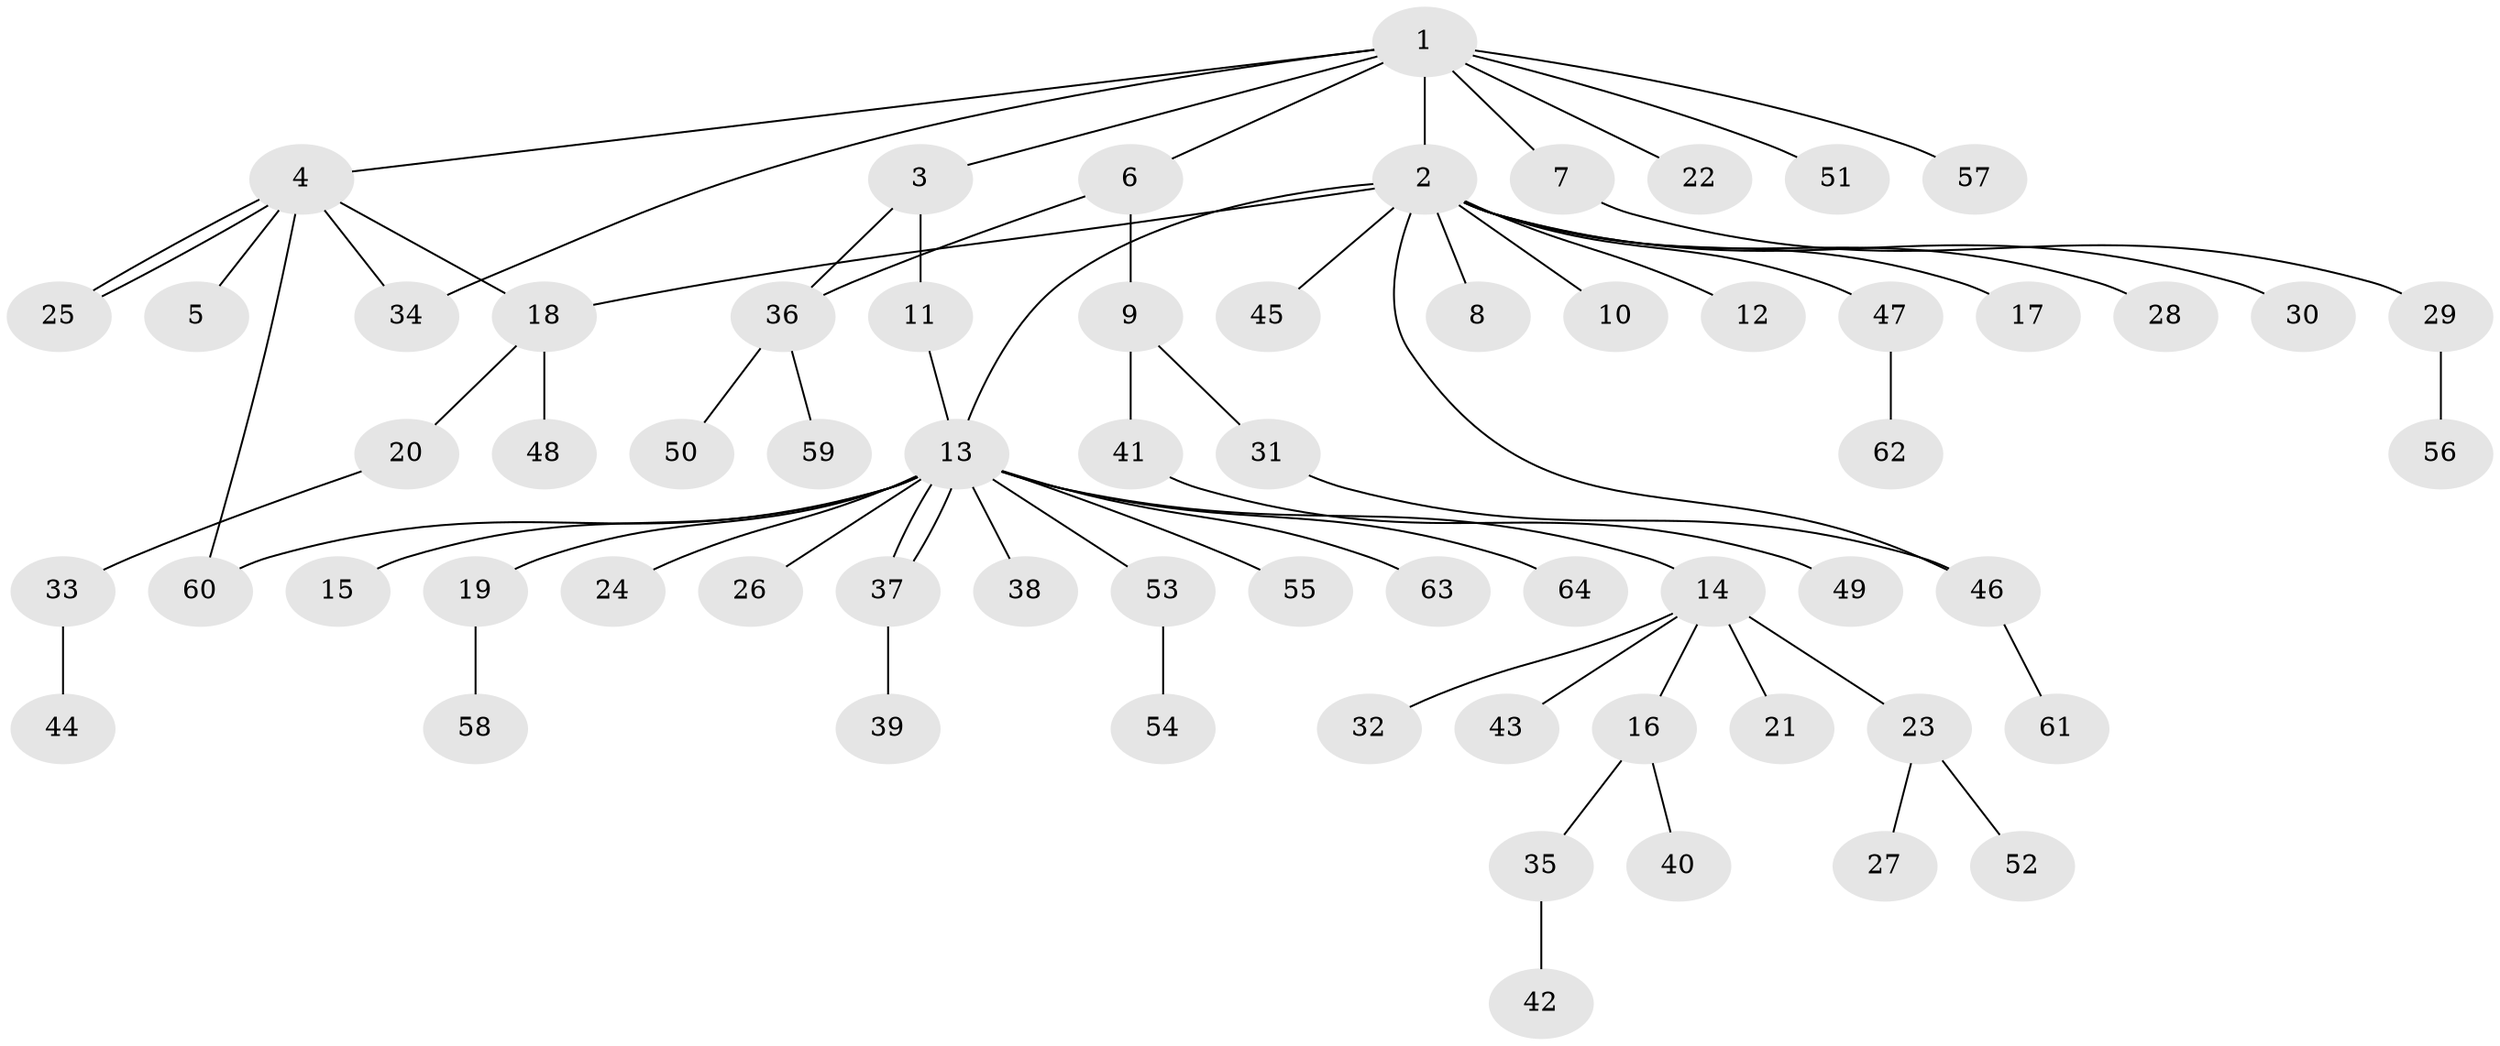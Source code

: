 // coarse degree distribution, {1: 0.5897435897435898, 10: 0.02564102564102564, 3: 0.10256410256410256, 5: 0.02564102564102564, 4: 0.02564102564102564, 2: 0.1794871794871795, 6: 0.02564102564102564, 12: 0.02564102564102564}
// Generated by graph-tools (version 1.1) at 2025/36/03/04/25 23:36:50]
// undirected, 64 vertices, 71 edges
graph export_dot {
  node [color=gray90,style=filled];
  1;
  2;
  3;
  4;
  5;
  6;
  7;
  8;
  9;
  10;
  11;
  12;
  13;
  14;
  15;
  16;
  17;
  18;
  19;
  20;
  21;
  22;
  23;
  24;
  25;
  26;
  27;
  28;
  29;
  30;
  31;
  32;
  33;
  34;
  35;
  36;
  37;
  38;
  39;
  40;
  41;
  42;
  43;
  44;
  45;
  46;
  47;
  48;
  49;
  50;
  51;
  52;
  53;
  54;
  55;
  56;
  57;
  58;
  59;
  60;
  61;
  62;
  63;
  64;
  1 -- 2;
  1 -- 3;
  1 -- 4;
  1 -- 6;
  1 -- 7;
  1 -- 22;
  1 -- 34;
  1 -- 51;
  1 -- 57;
  2 -- 8;
  2 -- 10;
  2 -- 12;
  2 -- 13;
  2 -- 17;
  2 -- 18;
  2 -- 28;
  2 -- 30;
  2 -- 45;
  2 -- 46;
  2 -- 47;
  3 -- 11;
  3 -- 36;
  4 -- 5;
  4 -- 18;
  4 -- 25;
  4 -- 25;
  4 -- 34;
  4 -- 60;
  6 -- 9;
  6 -- 36;
  7 -- 29;
  9 -- 31;
  9 -- 41;
  11 -- 13;
  13 -- 14;
  13 -- 15;
  13 -- 19;
  13 -- 24;
  13 -- 26;
  13 -- 37;
  13 -- 37;
  13 -- 38;
  13 -- 53;
  13 -- 55;
  13 -- 60;
  13 -- 63;
  13 -- 64;
  14 -- 16;
  14 -- 21;
  14 -- 23;
  14 -- 32;
  14 -- 43;
  16 -- 35;
  16 -- 40;
  18 -- 20;
  18 -- 48;
  19 -- 58;
  20 -- 33;
  23 -- 27;
  23 -- 52;
  29 -- 56;
  31 -- 46;
  33 -- 44;
  35 -- 42;
  36 -- 50;
  36 -- 59;
  37 -- 39;
  41 -- 49;
  46 -- 61;
  47 -- 62;
  53 -- 54;
}
